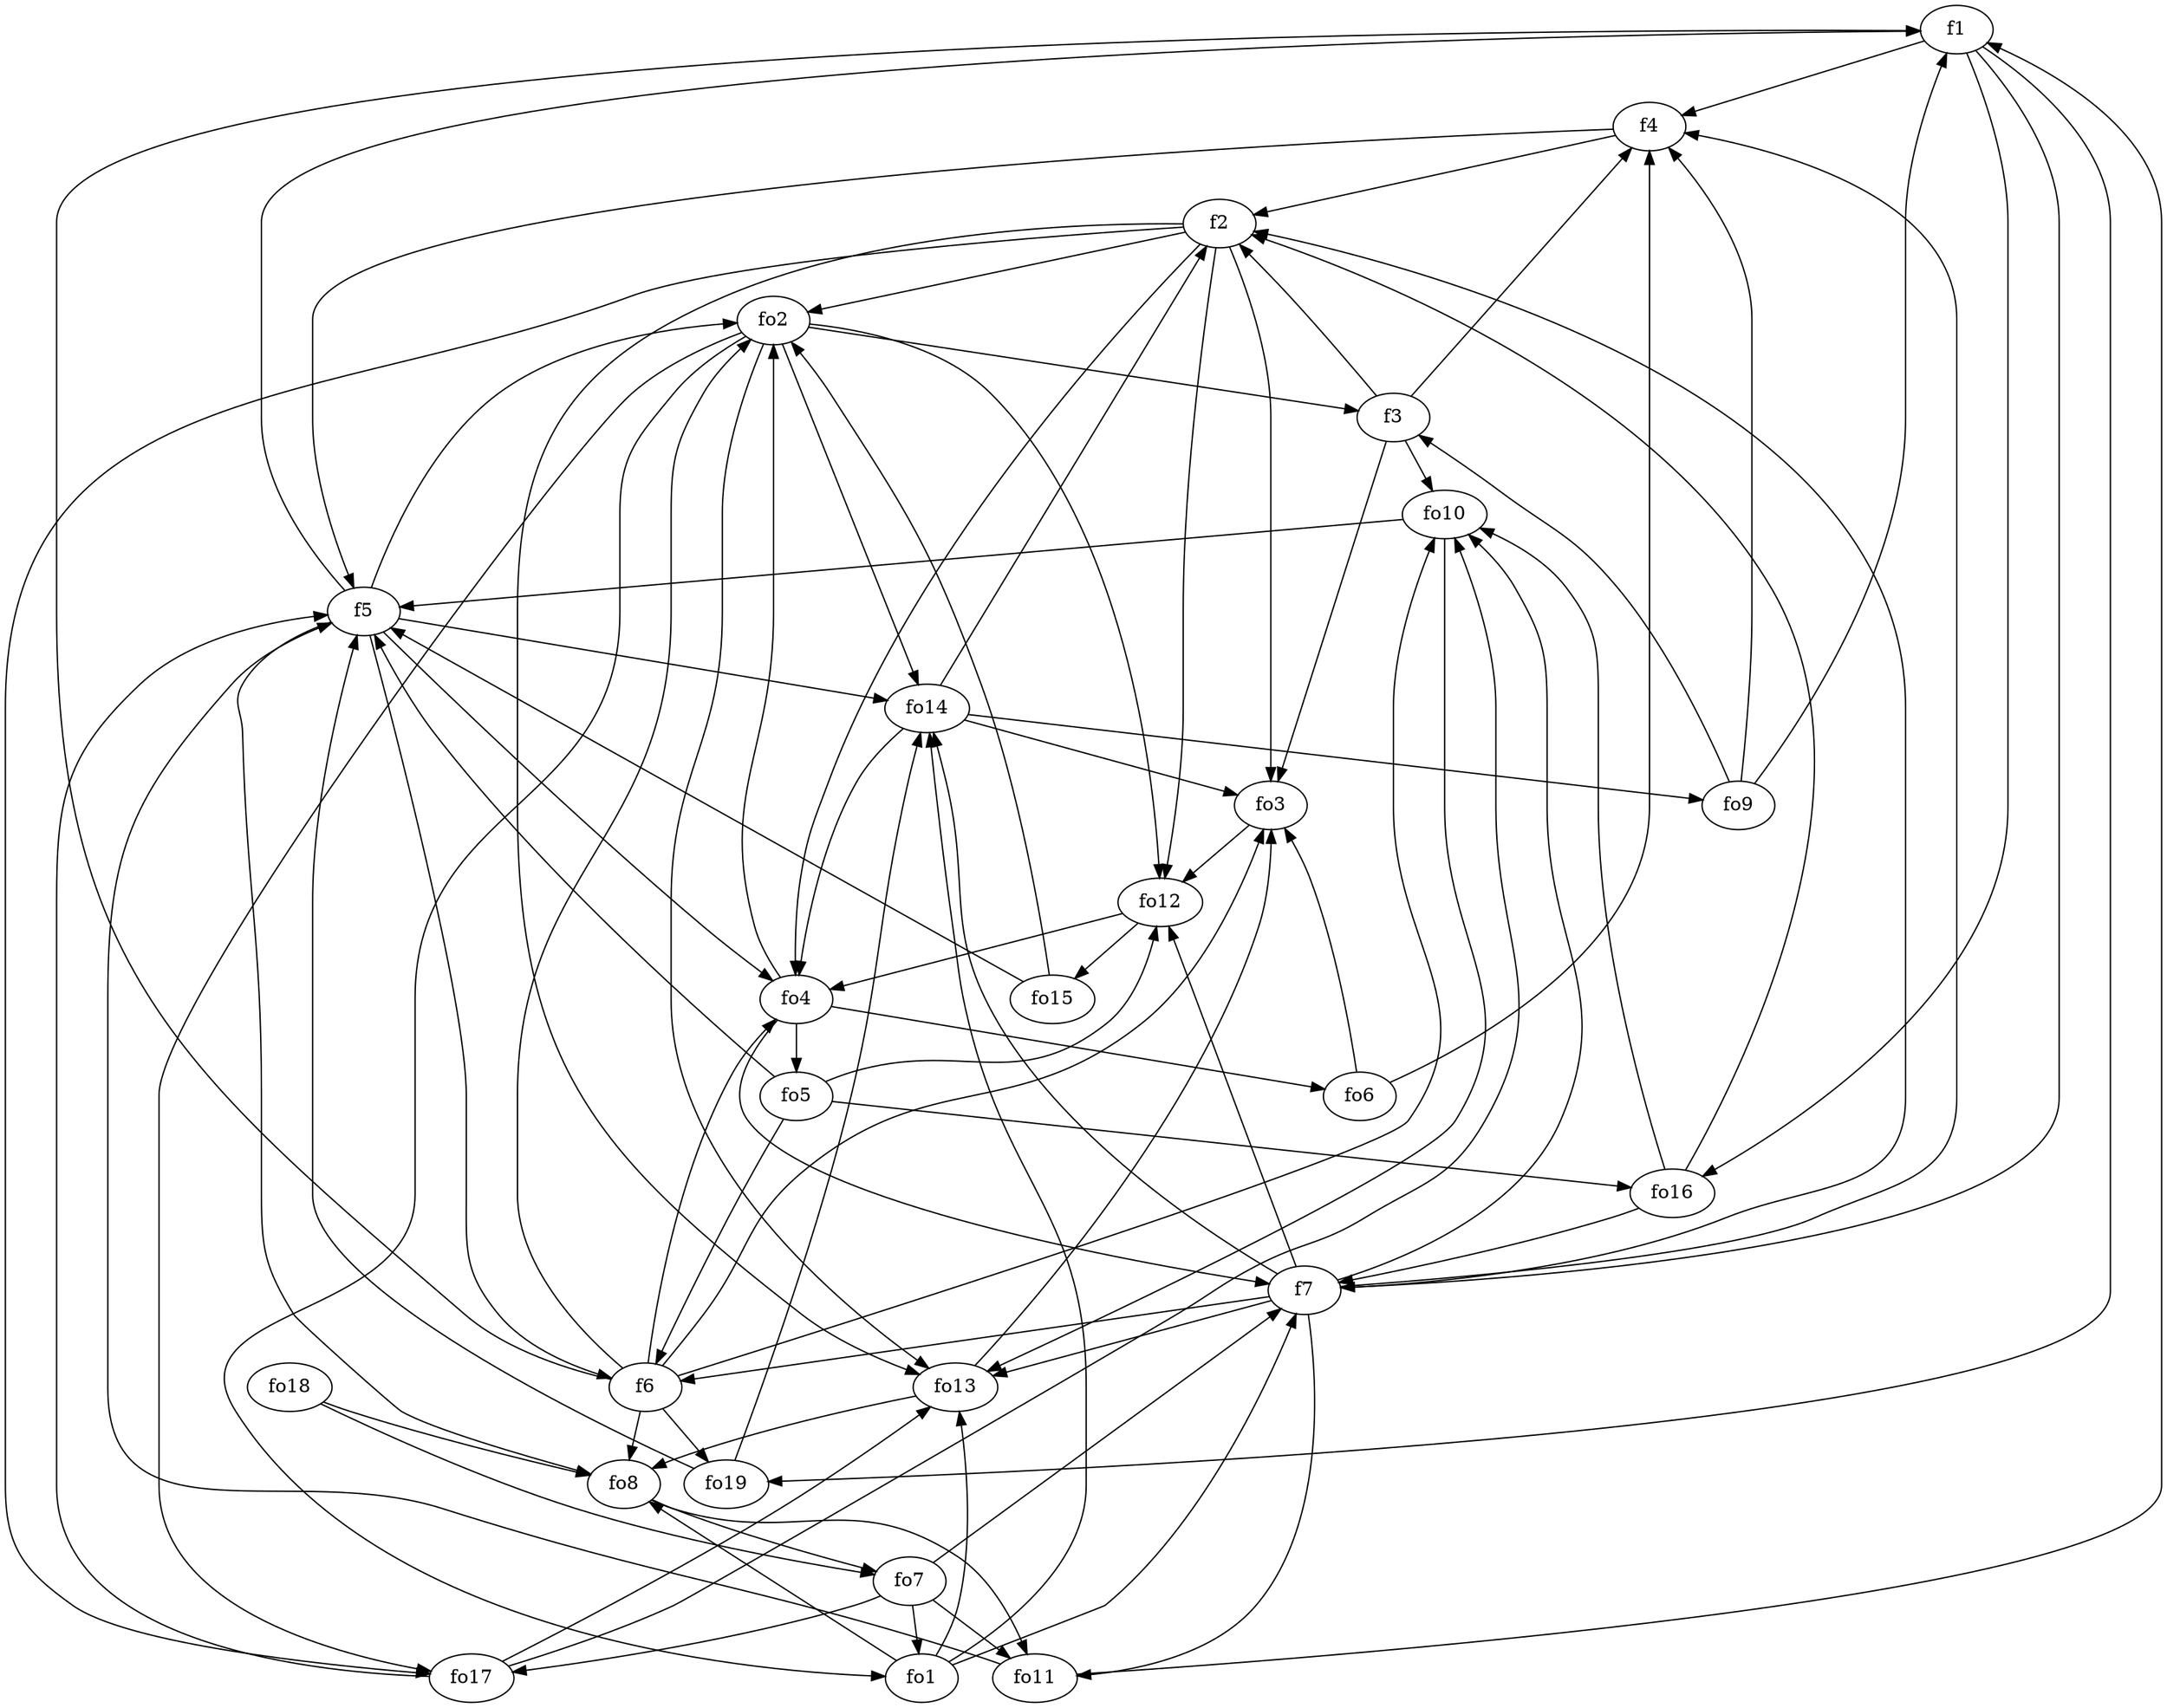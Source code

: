 strict digraph  {
f1;
f2;
f3;
f4;
f5;
f6;
f7;
fo1;
fo2;
fo3;
fo4;
fo5;
fo6;
fo7;
fo8;
fo9;
fo10;
fo11;
fo12;
fo13;
fo14;
fo15;
fo16;
fo17;
fo18;
fo19;
f1 -> f4  [weight=2];
f1 -> fo16  [weight=2];
f1 -> f7  [weight=2];
f1 -> fo19  [weight=2];
f2 -> fo2  [weight=2];
f2 -> fo12  [weight=2];
f2 -> fo3  [weight=2];
f2 -> fo13  [weight=2];
f2 -> fo4  [weight=2];
f2 -> fo17  [weight=2];
f3 -> fo3  [weight=2];
f3 -> fo10  [weight=2];
f3 -> f4  [weight=2];
f3 -> f2  [weight=2];
f4 -> f2  [weight=2];
f4 -> f5  [weight=2];
f5 -> f6  [weight=2];
f5 -> fo8  [weight=2];
f5 -> fo4  [weight=2];
f5 -> f1  [weight=2];
f5 -> fo2  [weight=2];
f5 -> fo14  [weight=2];
f6 -> fo19  [weight=2];
f6 -> fo2  [weight=2];
f6 -> fo10  [weight=2];
f6 -> fo4  [weight=2];
f6 -> f1  [weight=2];
f6 -> fo8  [weight=2];
f6 -> fo3  [weight=2];
f7 -> fo13  [weight=2];
f7 -> fo10  [weight=2];
f7 -> f2  [weight=2];
f7 -> fo11  [weight=2];
f7 -> f4  [weight=2];
f7 -> fo12  [weight=2];
f7 -> fo14  [weight=2];
f7 -> f6  [weight=2];
fo1 -> fo14  [weight=2];
fo1 -> f7  [weight=2];
fo1 -> fo13  [weight=2];
fo1 -> fo8  [weight=2];
fo2 -> f3  [weight=2];
fo2 -> fo17  [weight=2];
fo2 -> fo1  [weight=2];
fo2 -> fo12  [weight=2];
fo2 -> fo13  [weight=2];
fo2 -> fo14  [weight=2];
fo3 -> fo12  [weight=2];
fo4 -> fo6  [weight=2];
fo4 -> fo5  [weight=2];
fo4 -> f7  [weight=2];
fo4 -> fo2  [weight=2];
fo5 -> fo12  [weight=2];
fo5 -> fo16  [weight=2];
fo5 -> f5  [weight=2];
fo5 -> f6  [weight=2];
fo6 -> fo3  [weight=2];
fo6 -> f4  [weight=2];
fo7 -> fo11  [weight=2];
fo7 -> fo17  [weight=2];
fo7 -> fo1  [weight=2];
fo7 -> f7  [weight=2];
fo8 -> fo7  [weight=2];
fo8 -> fo11  [weight=2];
fo9 -> f1  [weight=2];
fo9 -> f4  [weight=2];
fo9 -> f3  [weight=2];
fo10 -> fo13  [weight=2];
fo10 -> f5  [weight=2];
fo11 -> f1  [weight=2];
fo11 -> f5  [weight=2];
fo12 -> fo4  [weight=2];
fo12 -> fo15  [weight=2];
fo13 -> fo3  [weight=2];
fo13 -> fo8  [weight=2];
fo14 -> fo3  [weight=2];
fo14 -> fo9  [weight=2];
fo14 -> f2  [weight=2];
fo14 -> fo4  [weight=2];
fo15 -> fo2  [weight=2];
fo15 -> f5  [weight=2];
fo16 -> f2  [weight=2];
fo16 -> f7  [weight=2];
fo16 -> fo10  [weight=2];
fo17 -> f5  [weight=2];
fo17 -> fo10  [weight=2];
fo17 -> fo13  [weight=2];
fo18 -> fo8  [weight=2];
fo18 -> fo7  [weight=2];
fo19 -> f5  [weight=2];
fo19 -> fo14  [weight=2];
}
